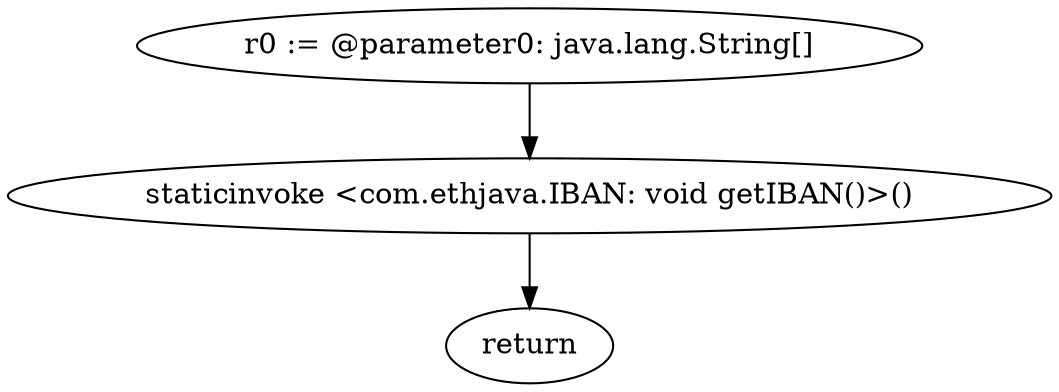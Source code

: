 digraph "unitGraph" {
    "r0 := @parameter0: java.lang.String[]"
    "staticinvoke <com.ethjava.IBAN: void getIBAN()>()"
    "return"
    "r0 := @parameter0: java.lang.String[]"->"staticinvoke <com.ethjava.IBAN: void getIBAN()>()";
    "staticinvoke <com.ethjava.IBAN: void getIBAN()>()"->"return";
}
